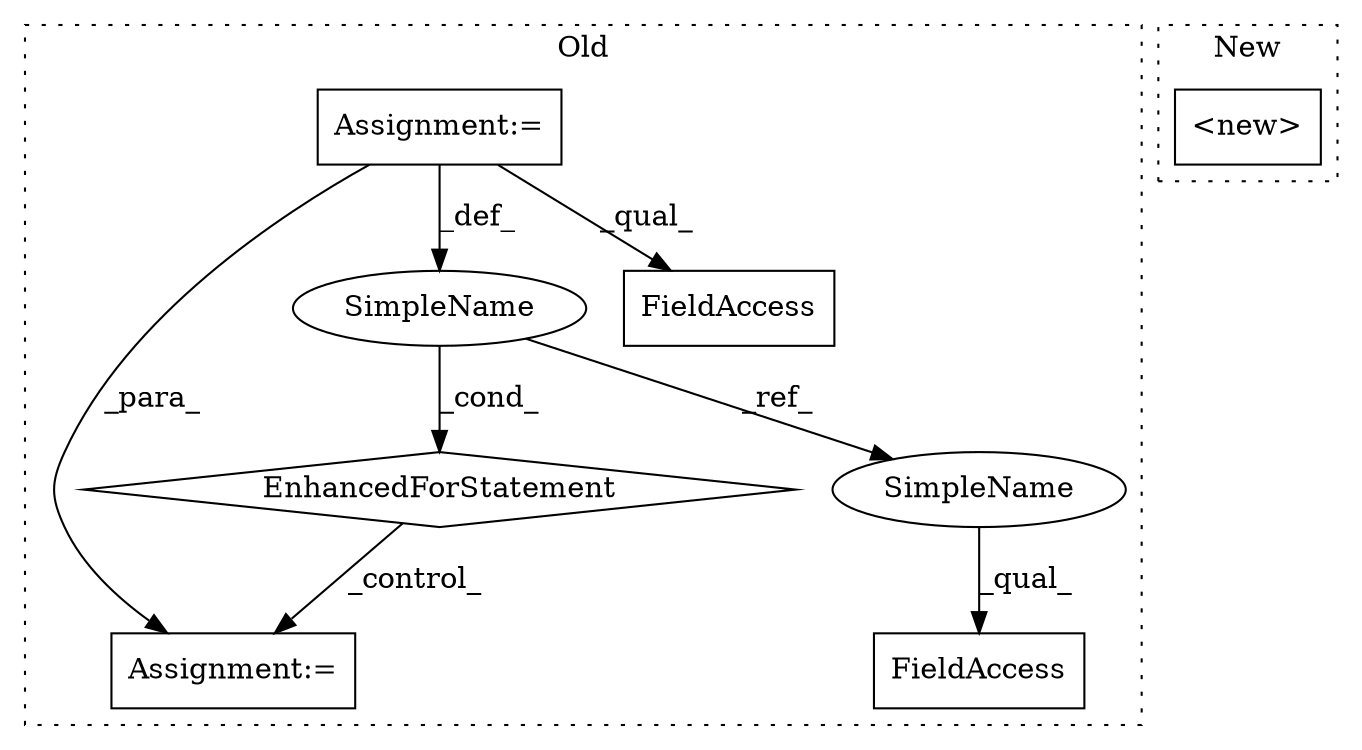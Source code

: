 digraph G {
subgraph cluster0 {
1 [label="EnhancedForStatement" a="70" s="2592,2693" l="71,2" shape="diamond"];
3 [label="Assignment:=" a="7" s="2518" l="1" shape="box"];
4 [label="Assignment:=" a="7" s="2719" l="1" shape="box"];
5 [label="SimpleName" a="42" s="2667" l="3" shape="ellipse"];
6 [label="FieldAccess" a="22" s="2768" l="9" shape="box"];
7 [label="FieldAccess" a="22" s="2553" l="18" shape="box"];
8 [label="SimpleName" a="42" s="2768" l="3" shape="ellipse"];
label = "Old";
style="dotted";
}
subgraph cluster1 {
2 [label="<new>" a="14" s="2632" l="23" shape="box"];
label = "New";
style="dotted";
}
1 -> 4 [label="_control_"];
3 -> 4 [label="_para_"];
3 -> 5 [label="_def_"];
3 -> 7 [label="_qual_"];
5 -> 8 [label="_ref_"];
5 -> 1 [label="_cond_"];
8 -> 6 [label="_qual_"];
}